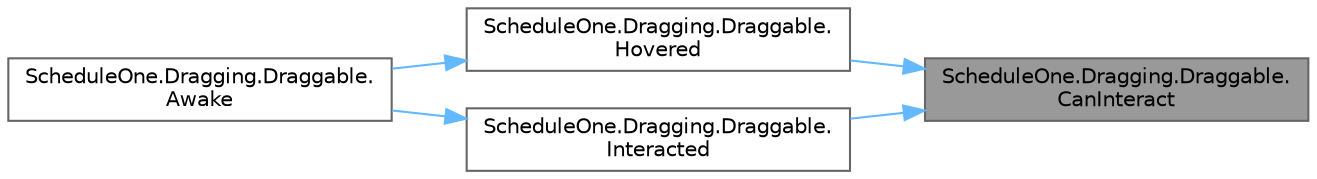 digraph "ScheduleOne.Dragging.Draggable.CanInteract"
{
 // LATEX_PDF_SIZE
  bgcolor="transparent";
  edge [fontname=Helvetica,fontsize=10,labelfontname=Helvetica,labelfontsize=10];
  node [fontname=Helvetica,fontsize=10,shape=box,height=0.2,width=0.4];
  rankdir="RL";
  Node1 [id="Node000001",label="ScheduleOne.Dragging.Draggable.\lCanInteract",height=0.2,width=0.4,color="gray40", fillcolor="grey60", style="filled", fontcolor="black",tooltip=" "];
  Node1 -> Node2 [id="edge1_Node000001_Node000002",dir="back",color="steelblue1",style="solid",tooltip=" "];
  Node2 [id="Node000002",label="ScheduleOne.Dragging.Draggable.\lHovered",height=0.2,width=0.4,color="grey40", fillcolor="white", style="filled",URL="$class_schedule_one_1_1_dragging_1_1_draggable.html#a5f187f4a386cad47f98505530a6abc49",tooltip=" "];
  Node2 -> Node3 [id="edge2_Node000002_Node000003",dir="back",color="steelblue1",style="solid",tooltip=" "];
  Node3 [id="Node000003",label="ScheduleOne.Dragging.Draggable.\lAwake",height=0.2,width=0.4,color="grey40", fillcolor="white", style="filled",URL="$class_schedule_one_1_1_dragging_1_1_draggable.html#a23f16ba0eb74330c927e3dcb7dc36312",tooltip=" "];
  Node1 -> Node4 [id="edge3_Node000001_Node000004",dir="back",color="steelblue1",style="solid",tooltip=" "];
  Node4 [id="Node000004",label="ScheduleOne.Dragging.Draggable.\lInteracted",height=0.2,width=0.4,color="grey40", fillcolor="white", style="filled",URL="$class_schedule_one_1_1_dragging_1_1_draggable.html#a38a99eef95c5e5b2b3f1bdcf0f67541f",tooltip=" "];
  Node4 -> Node3 [id="edge4_Node000004_Node000003",dir="back",color="steelblue1",style="solid",tooltip=" "];
}
